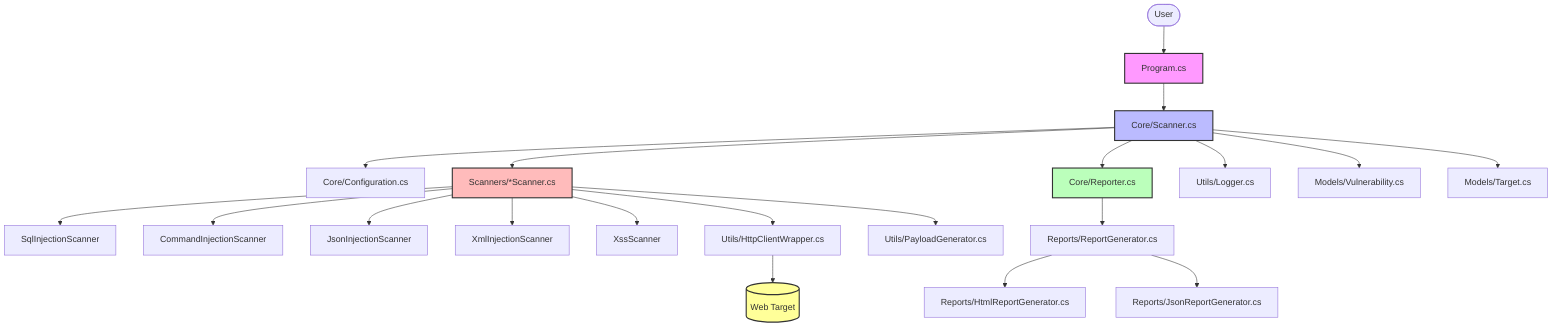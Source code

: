 graph TD
    %% Main Components
    User([User]) --> Program[Program.cs]
    Program --> Scanner[Core/Scanner.cs]
    Scanner --> Configuration[Core/Configuration.cs]
    Scanner --> Scanners[Scanners/*Scanner.cs]
    
    %% Scanner types
    Scanners --> SQLS[SqlInjectionScanner]
    Scanners --> CMDI[CommandInjectionScanner]
    Scanners --> JSONI[JsonInjectionScanner]
    Scanners --> XMLI[XmlInjectionScanner]
    Scanners --> XSS[XssScanner]
    
    %% Utils and HTTP
    Scanners --> HttpClient[Utils/HttpClientWrapper.cs]
    Scanners --> PayloadGen[Utils/PayloadGenerator.cs]
    HttpClient --> Target[(Web Target)]
    
    %% Reporting flow
    Scanner --> Reporter[Core/Reporter.cs]
    Reporter --> ReportGen[Reports/ReportGenerator.cs]
    ReportGen --> HtmlReport[Reports/HtmlReportGenerator.cs]
    ReportGen --> JsonReport[Reports/JsonReportGenerator.cs]
    
    %% Logging
    Scanner --> Logger[Utils/Logger.cs]
    
    %% Data Models
    Scanner --> VulnModel[Models/Vulnerability.cs]
    Scanner --> TargetModel[Models/Target.cs]
    
    style Program fill:#f9f,stroke:#333,stroke-width:2px
    style Scanner fill:#bbf,stroke:#333,stroke-width:2px
    style Scanners fill:#fbb,stroke:#333,stroke-width:2px
    style Reporter fill:#bfb,stroke:#333,stroke-width:2px
    style Target fill:#ff9,stroke:#333,stroke-width:2px